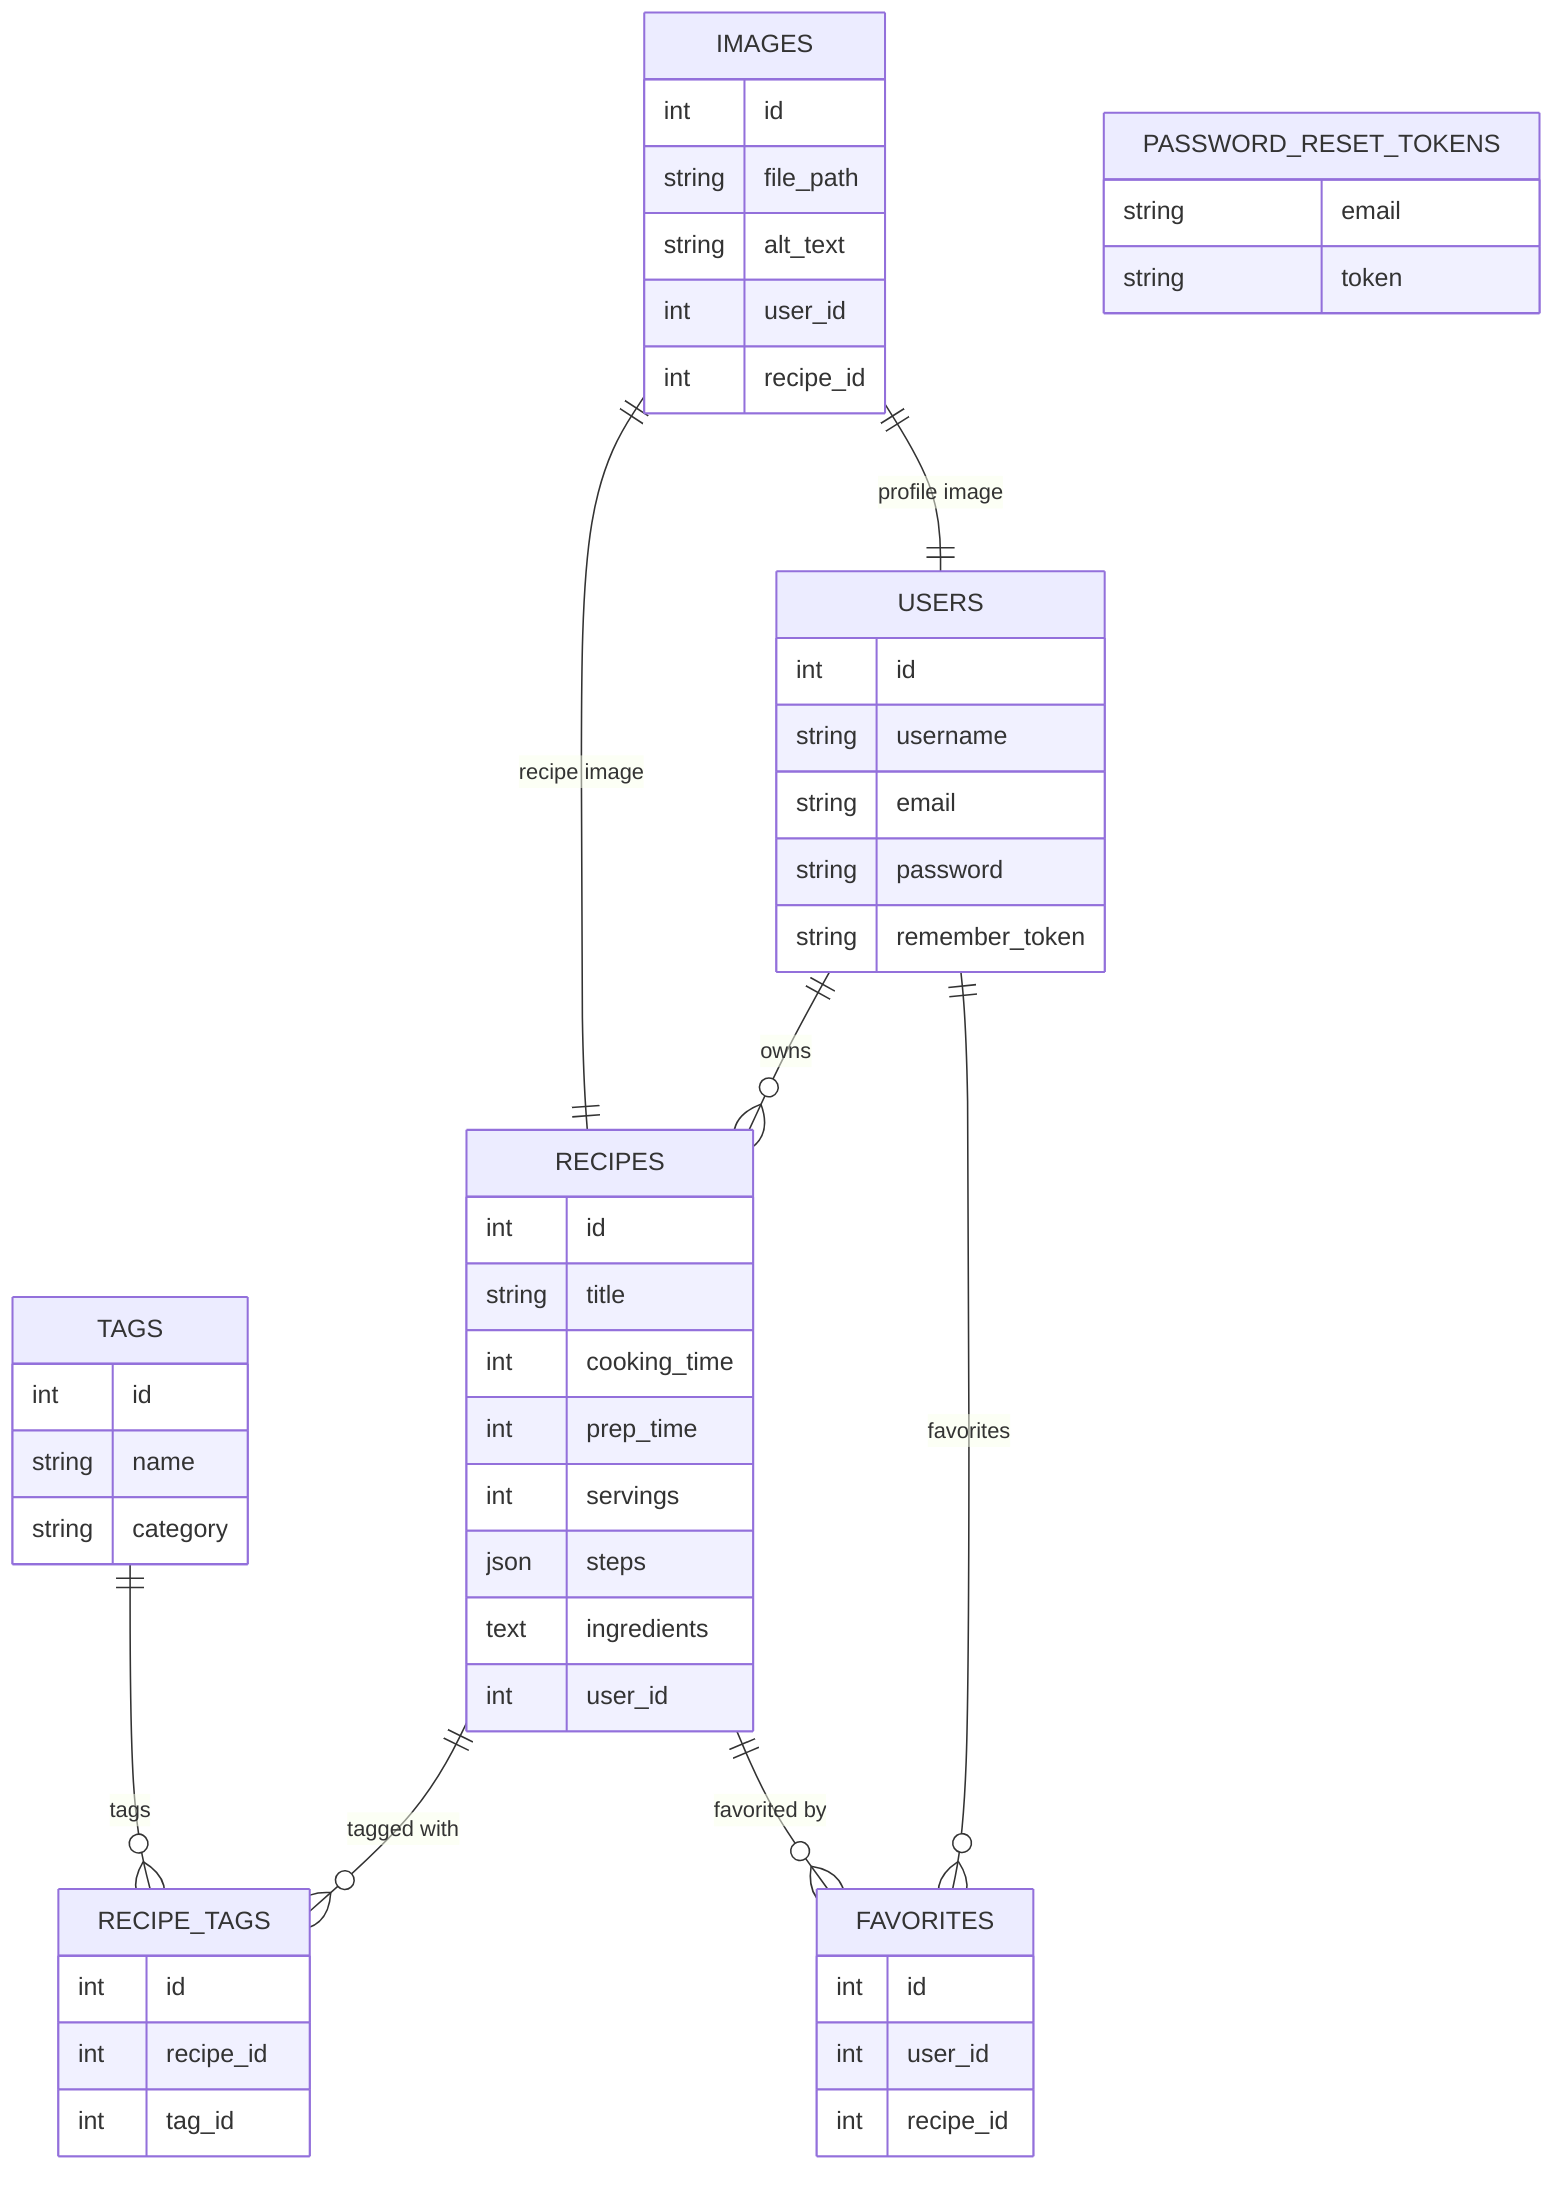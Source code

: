 erDiagram
 
    USERS {
        int id
        string username
        string email
        string password
        string remember_token
    }

    RECIPES {
        int id              
        string title        
        int cooking_time    
        int prep_time      
        int servings       
        json steps         
        text ingredients   
        int user_id         
    }

    FAVORITES {
        int id
        int user_id
        int recipe_id
    }
    
    
    TAGS {
        int id
        string name
        string category
    }

    RECIPE_TAGS {
        int id
        int recipe_id
        int tag_id
    }

    IMAGES {
        int id
        string file_path
        string alt_text
        int user_id
        int recipe_id
    }

    PASSWORD_RESET_TOKENS{
        string email
        string token
    }

    USERS ||--o{ RECIPES : "owns" 
    RECIPES ||--o{ RECIPE_TAGS : "tagged with"
    TAGS ||--o{ RECIPE_TAGS : "tags"
    USERS ||--o{ FAVORITES : "favorites"
    RECIPES ||--o{ FAVORITES : "favorited by"
    IMAGES ||--|| RECIPES : "recipe image"
    IMAGES ||--|| USERS : "profile image"
